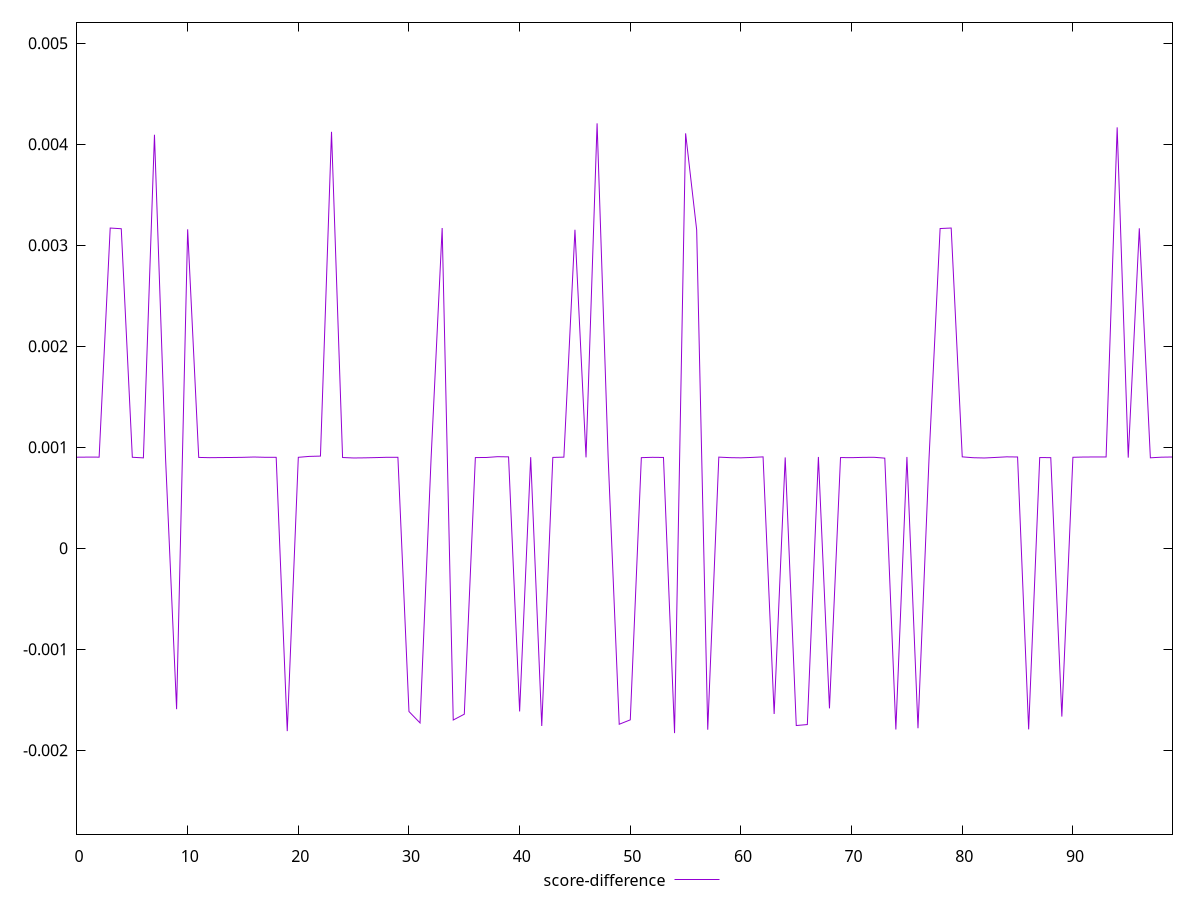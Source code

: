 reset

$scoreDifference <<EOF
0 0.000901034718586935
1 0.0009020947815578939
2 0.0009017589390036829
3 0.0031695841203174258
4 0.0031627801181493
5 0.0009003901466573261
6 0.0008944893786428931
7 0.004093291752657935
8 0.0008981225131490245
9 -0.0015931957101102956
10 0.00315694727134308
11 0.0008989780251049684
12 0.0008964910301914042
13 0.0008976043308398518
14 0.0008983985406147976
15 0.0008998687791210713
16 0.000902979273134763
17 0.0009001534468306982
18 0.000899821629713804
19 -0.0018104062173811553
20 0.0008999777924826313
21 0.0009091836013561672
22 0.0009120713270739378
23 0.004121977223013218
24 0.0008979704887777107
25 0.000893496961757001
26 0.0008947653942616984
27 0.0008972417422867807
28 0.0009002733051979295
29 0.0009000452821168459
30 -0.0016162986803363033
31 -0.0017292613237820387
32 0.0008924632859039772
33 0.0031700566950314535
34 -0.0017004127801234503
35 -0.001642815562208244
36 0.000897440288501361
37 0.0008983570674678809
38 0.000906267355711976
39 0.0009043932635484087
40 -0.0016157618050034461
41 0.0009018793977371153
42 -0.0017591610333316243
43 0.0008990285980075008
44 0.00090178840256816
45 0.0031527226605403413
46 0.0008994695841773037
47 0.004206178855872267
48 0.0008982814692273244
49 -0.001742356206045903
50 -0.0016988169428848732
51 0.0008967696855184393
52 0.0008999600554787657
53 0.0008986098176833046
54 -0.0018300064079479483
55 0.00410703650994293
56 0.0031503778540629135
57 -0.0017961889037109158
58 0.0009018928309652008
59 0.0008967442327647568
60 0.0008949079494516843
61 0.0008989365310509978
62 0.0009043702474126336
63 -0.0016406061765061875
64 0.0008990856572848038
65 -0.001754885407353024
66 -0.0017453800419707788
67 0.0009037589674665281
68 -0.0015853859990457853
69 0.0008975866304070657
70 0.0008965596093557515
71 0.0008993766171510043
72 0.0009003888483537503
73 0.0008919064176817759
74 -0.0017947397180335667
75 0.0009035107272379328
76 -0.0017818827263167414
77 0.0008945759223981664
78 0.003164675627425728
79 0.0031697065087253895
80 0.0009044505887438881
81 0.000895992121627831
82 0.0008934474925640368
83 0.0008987135261562251
84 0.0009046460368871134
85 0.0009032738203660351
86 -0.0017928758896392782
87 0.0008977532843132963
88 0.0008968141213399061
89 -0.0016662170149559508
90 0.0009003161456903053
91 0.0009028903597847471
92 0.0009033566888603239
93 0.0009037281515341666
94 0.0041659938577272015
95 0.0008965380431388281
96 0.0031671121762011367
97 0.0008952099149790449
98 0.0009013157764610202
99 0.0009031666641584613
EOF

set key outside below
set xrange [0:99]
set yrange [-0.0028300064079479484:0.005206178855872267]
set trange [-0.0028300064079479484:0.005206178855872267]
set terminal svg size 640, 500 enhanced background rgb 'white'
set output "reprap/first-cpu-idle/samples/pages+cached+noexternal+nofonts/score-difference/values.svg"

plot $scoreDifference title "score-difference" with line

reset

